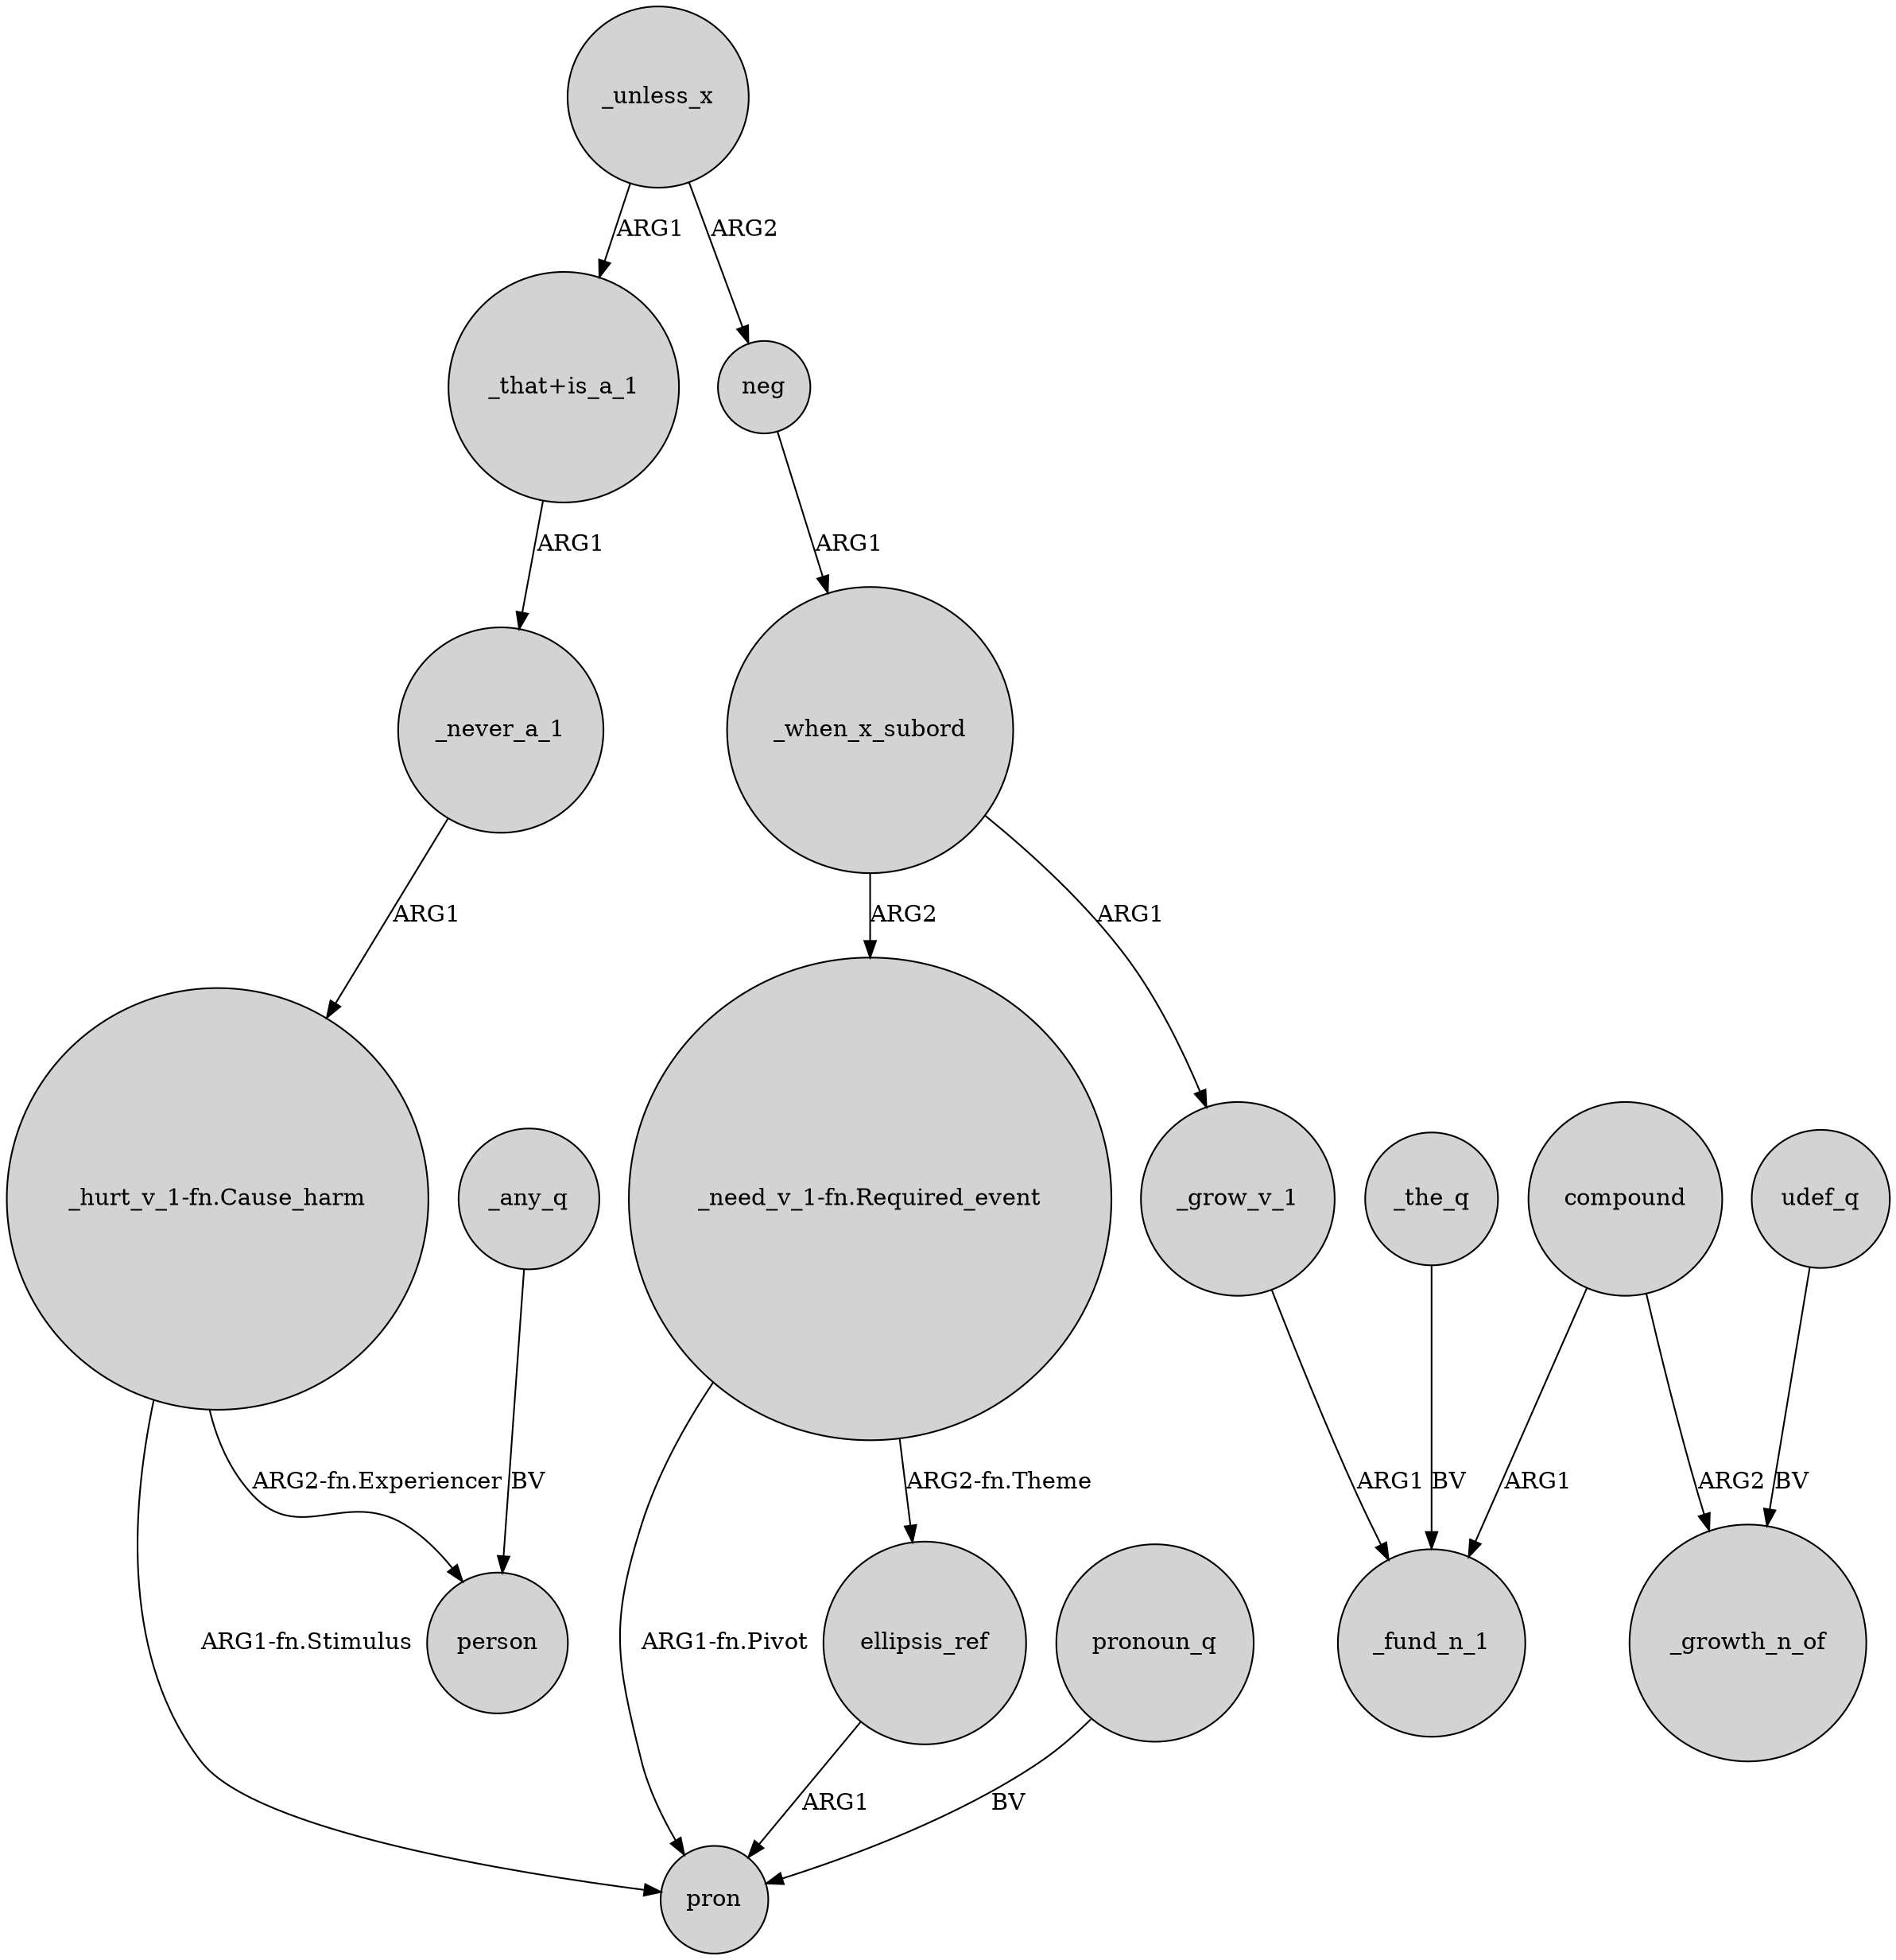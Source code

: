 digraph {
	node [shape=circle style=filled]
	"_hurt_v_1-fn.Cause_harm" -> person [label="ARG2-fn.Experiencer"]
	"_hurt_v_1-fn.Cause_harm" -> pron [label="ARG1-fn.Stimulus"]
	"_need_v_1-fn.Required_event" -> pron [label="ARG1-fn.Pivot"]
	_when_x_subord -> "_need_v_1-fn.Required_event" [label=ARG2]
	ellipsis_ref -> pron [label=ARG1]
	_when_x_subord -> _grow_v_1 [label=ARG1]
	"_that+is_a_1" -> _never_a_1 [label=ARG1]
	compound -> _growth_n_of [label=ARG2]
	_the_q -> _fund_n_1 [label=BV]
	"_need_v_1-fn.Required_event" -> ellipsis_ref [label="ARG2-fn.Theme"]
	neg -> _when_x_subord [label=ARG1]
	pronoun_q -> pron [label=BV]
	_grow_v_1 -> _fund_n_1 [label=ARG1]
	_unless_x -> "_that+is_a_1" [label=ARG1]
	_unless_x -> neg [label=ARG2]
	_any_q -> person [label=BV]
	udef_q -> _growth_n_of [label=BV]
	compound -> _fund_n_1 [label=ARG1]
	_never_a_1 -> "_hurt_v_1-fn.Cause_harm" [label=ARG1]
}
